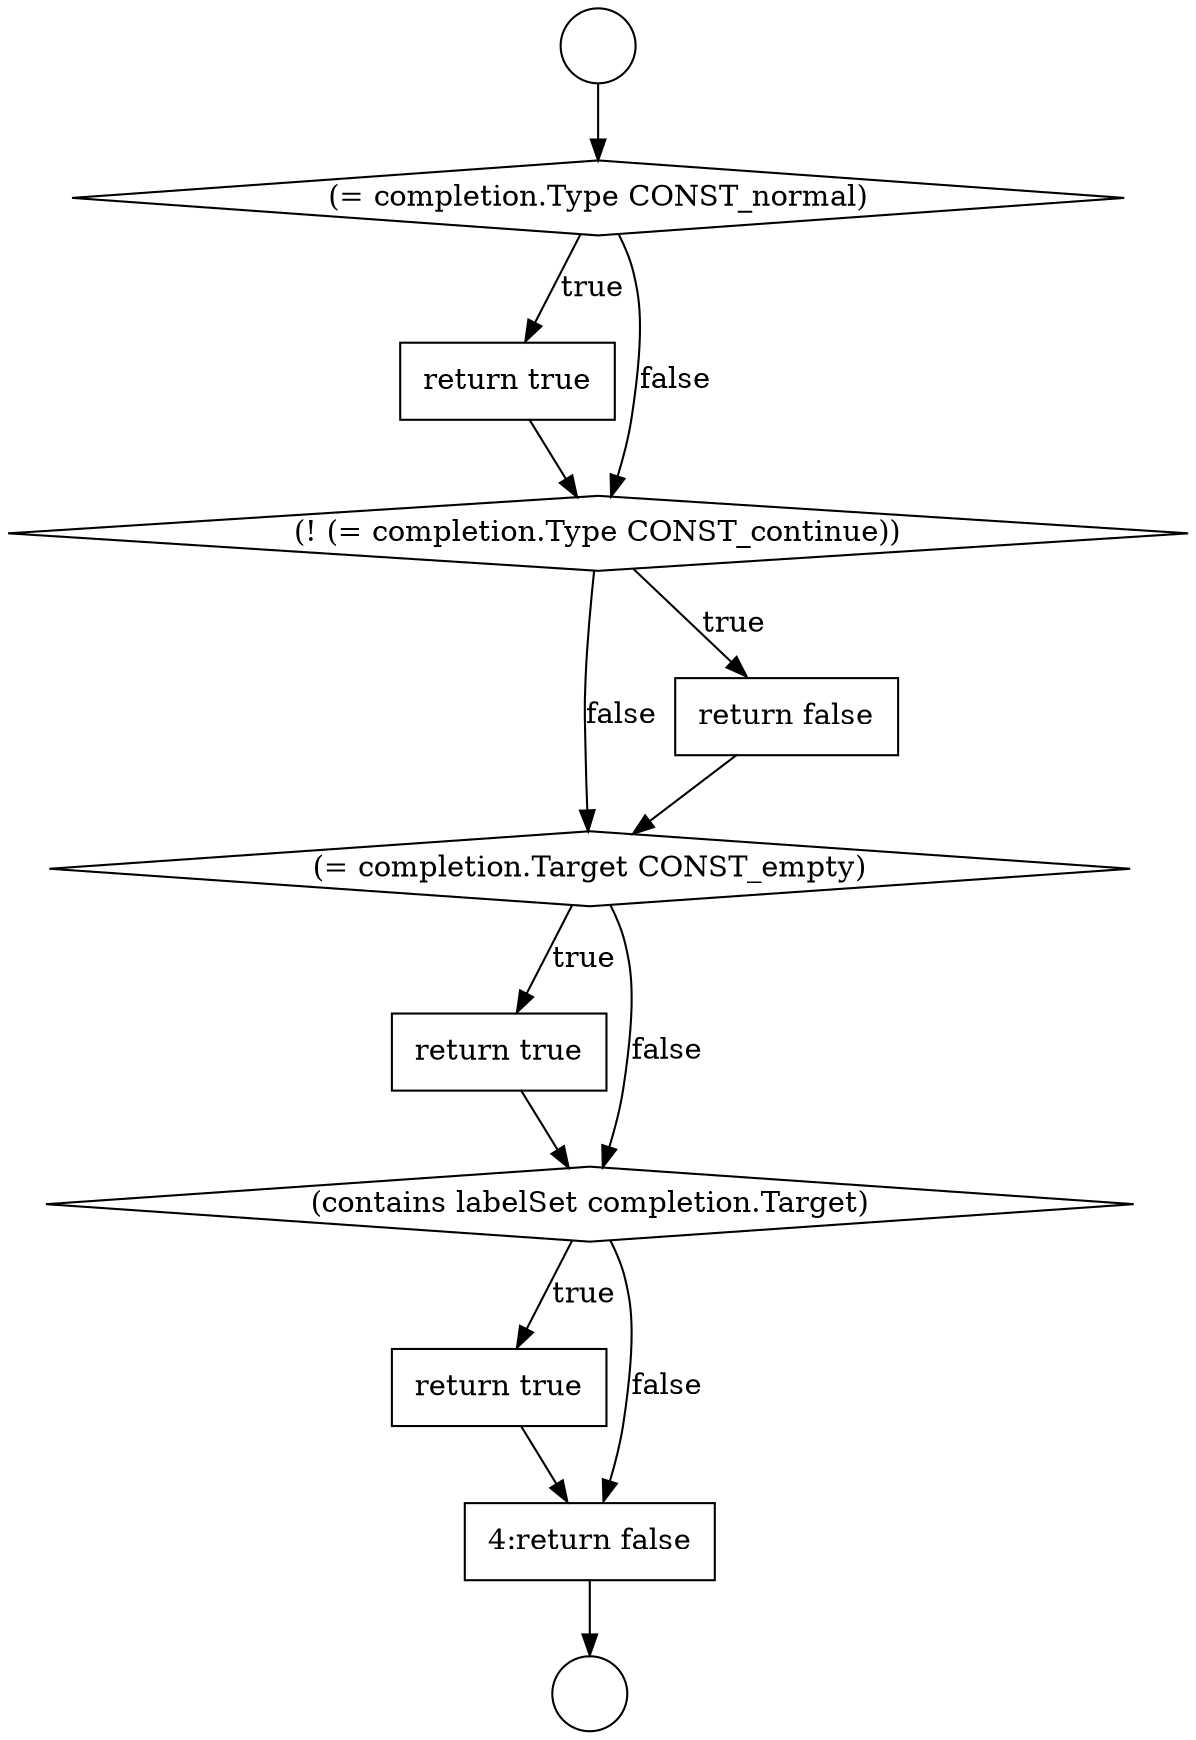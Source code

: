 digraph {
  node7115 [shape=none, margin=0, label=<<font color="black">
    <table border="0" cellborder="1" cellspacing="0" cellpadding="10">
      <tr><td align="left">return true</td></tr>
    </table>
  </font>> color="black" fillcolor="white" style=filled]
  node7112 [shape=circle label=" " color="black" fillcolor="white" style=filled]
  node7116 [shape=diamond, label=<<font color="black">(! (= completion.Type CONST_continue))</font>> color="black" fillcolor="white" style=filled]
  node7118 [shape=diamond, label=<<font color="black">(= completion.Target CONST_empty)</font>> color="black" fillcolor="white" style=filled]
  node7121 [shape=none, margin=0, label=<<font color="black">
    <table border="0" cellborder="1" cellspacing="0" cellpadding="10">
      <tr><td align="left">return true</td></tr>
    </table>
  </font>> color="black" fillcolor="white" style=filled]
  node7119 [shape=none, margin=0, label=<<font color="black">
    <table border="0" cellborder="1" cellspacing="0" cellpadding="10">
      <tr><td align="left">return true</td></tr>
    </table>
  </font>> color="black" fillcolor="white" style=filled]
  node7113 [shape=circle label=" " color="black" fillcolor="white" style=filled]
  node7117 [shape=none, margin=0, label=<<font color="black">
    <table border="0" cellborder="1" cellspacing="0" cellpadding="10">
      <tr><td align="left">return false</td></tr>
    </table>
  </font>> color="black" fillcolor="white" style=filled]
  node7122 [shape=none, margin=0, label=<<font color="black">
    <table border="0" cellborder="1" cellspacing="0" cellpadding="10">
      <tr><td align="left">4:return false</td></tr>
    </table>
  </font>> color="black" fillcolor="white" style=filled]
  node7120 [shape=diamond, label=<<font color="black">(contains labelSet completion.Target)</font>> color="black" fillcolor="white" style=filled]
  node7114 [shape=diamond, label=<<font color="black">(= completion.Type CONST_normal)</font>> color="black" fillcolor="white" style=filled]
  node7117 -> node7118 [ color="black"]
  node7114 -> node7115 [label=<<font color="black">true</font>> color="black"]
  node7114 -> node7116 [label=<<font color="black">false</font>> color="black"]
  node7120 -> node7121 [label=<<font color="black">true</font>> color="black"]
  node7120 -> node7122 [label=<<font color="black">false</font>> color="black"]
  node7119 -> node7120 [ color="black"]
  node7115 -> node7116 [ color="black"]
  node7121 -> node7122 [ color="black"]
  node7112 -> node7114 [ color="black"]
  node7116 -> node7117 [label=<<font color="black">true</font>> color="black"]
  node7116 -> node7118 [label=<<font color="black">false</font>> color="black"]
  node7122 -> node7113 [ color="black"]
  node7118 -> node7119 [label=<<font color="black">true</font>> color="black"]
  node7118 -> node7120 [label=<<font color="black">false</font>> color="black"]
}
